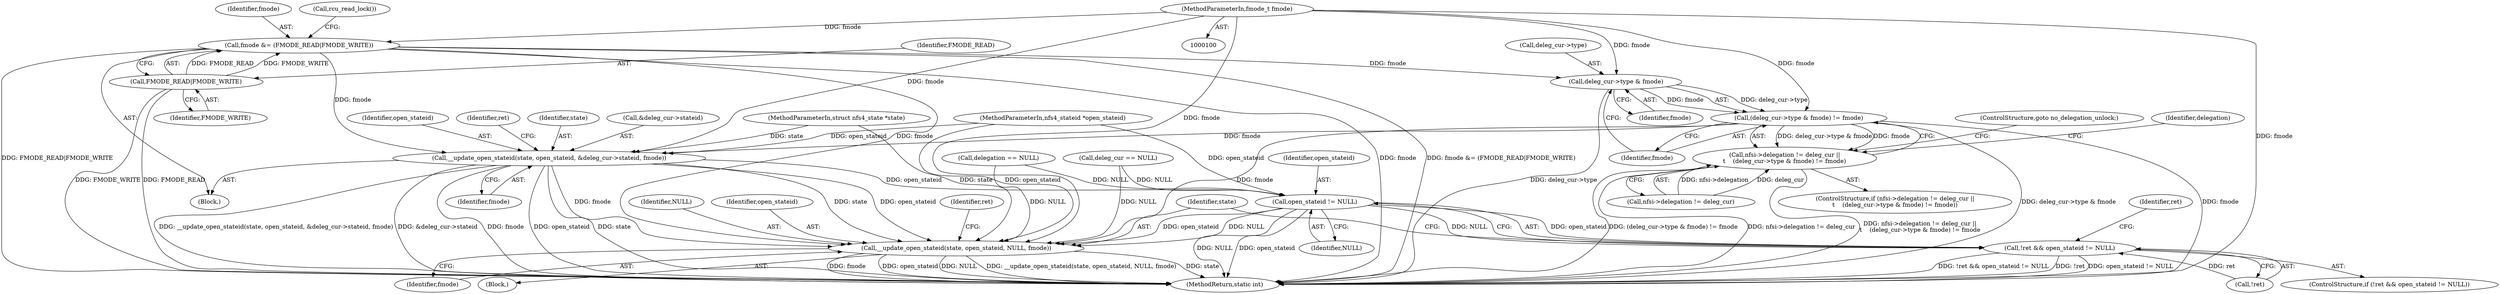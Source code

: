 digraph "0_linux_dc0b027dfadfcb8a5504f7d8052754bf8d501ab9_25@pointer" {
"1000148" [label="(Call,deleg_cur->type & fmode)"];
"1000118" [label="(Call,fmode &= (FMODE_READ|FMODE_WRITE))"];
"1000104" [label="(MethodParameterIn,fmode_t fmode)"];
"1000120" [label="(Call,FMODE_READ|FMODE_WRITE)"];
"1000147" [label="(Call,(deleg_cur->type & fmode) != fmode)"];
"1000141" [label="(Call,nfsi->delegation != deleg_cur ||\n\t    (deleg_cur->type & fmode) != fmode)"];
"1000182" [label="(Call,__update_open_stateid(state, open_stateid, &deleg_cur->stateid, fmode))"];
"1000205" [label="(Call,open_stateid != NULL)"];
"1000202" [label="(Call,!ret && open_stateid != NULL)"];
"1000209" [label="(Call,__update_open_stateid(state, open_stateid, NULL, fmode))"];
"1000105" [label="(Block,)"];
"1000189" [label="(Identifier,fmode)"];
"1000211" [label="(Identifier,open_stateid)"];
"1000219" [label="(MethodReturn,static int)"];
"1000104" [label="(MethodParameterIn,fmode_t fmode)"];
"1000157" [label="(Identifier,delegation)"];
"1000202" [label="(Call,!ret && open_stateid != NULL)"];
"1000207" [label="(Identifier,NULL)"];
"1000131" [label="(Call,deleg_cur == NULL)"];
"1000191" [label="(Identifier,ret)"];
"1000152" [label="(Identifier,fmode)"];
"1000119" [label="(Identifier,fmode)"];
"1000182" [label="(Call,__update_open_stateid(state, open_stateid, &deleg_cur->stateid, fmode))"];
"1000209" [label="(Call,__update_open_stateid(state, open_stateid, NULL, fmode))"];
"1000156" [label="(Call,delegation == NULL)"];
"1000201" [label="(ControlStructure,if (!ret && open_stateid != NULL))"];
"1000142" [label="(Call,nfsi->delegation != deleg_cur)"];
"1000153" [label="(Identifier,fmode)"];
"1000123" [label="(Call,rcu_read_lock())"];
"1000208" [label="(Block,)"];
"1000212" [label="(Identifier,NULL)"];
"1000206" [label="(Identifier,open_stateid)"];
"1000218" [label="(Identifier,ret)"];
"1000141" [label="(Call,nfsi->delegation != deleg_cur ||\n\t    (deleg_cur->type & fmode) != fmode)"];
"1000121" [label="(Identifier,FMODE_READ)"];
"1000184" [label="(Identifier,open_stateid)"];
"1000215" [label="(Identifier,ret)"];
"1000148" [label="(Call,deleg_cur->type & fmode)"];
"1000183" [label="(Identifier,state)"];
"1000203" [label="(Call,!ret)"];
"1000213" [label="(Identifier,fmode)"];
"1000120" [label="(Call,FMODE_READ|FMODE_WRITE)"];
"1000140" [label="(ControlStructure,if (nfsi->delegation != deleg_cur ||\n\t    (deleg_cur->type & fmode) != fmode))"];
"1000185" [label="(Call,&deleg_cur->stateid)"];
"1000101" [label="(MethodParameterIn,struct nfs4_state *state)"];
"1000210" [label="(Identifier,state)"];
"1000154" [label="(ControlStructure,goto no_delegation_unlock;)"];
"1000102" [label="(MethodParameterIn,nfs4_stateid *open_stateid)"];
"1000122" [label="(Identifier,FMODE_WRITE)"];
"1000149" [label="(Call,deleg_cur->type)"];
"1000118" [label="(Call,fmode &= (FMODE_READ|FMODE_WRITE))"];
"1000147" [label="(Call,(deleg_cur->type & fmode) != fmode)"];
"1000205" [label="(Call,open_stateid != NULL)"];
"1000148" -> "1000147"  [label="AST: "];
"1000148" -> "1000152"  [label="CFG: "];
"1000149" -> "1000148"  [label="AST: "];
"1000152" -> "1000148"  [label="AST: "];
"1000153" -> "1000148"  [label="CFG: "];
"1000148" -> "1000219"  [label="DDG: deleg_cur->type"];
"1000148" -> "1000147"  [label="DDG: deleg_cur->type"];
"1000148" -> "1000147"  [label="DDG: fmode"];
"1000118" -> "1000148"  [label="DDG: fmode"];
"1000104" -> "1000148"  [label="DDG: fmode"];
"1000118" -> "1000105"  [label="AST: "];
"1000118" -> "1000120"  [label="CFG: "];
"1000119" -> "1000118"  [label="AST: "];
"1000120" -> "1000118"  [label="AST: "];
"1000123" -> "1000118"  [label="CFG: "];
"1000118" -> "1000219"  [label="DDG: fmode &= (FMODE_READ|FMODE_WRITE)"];
"1000118" -> "1000219"  [label="DDG: FMODE_READ|FMODE_WRITE"];
"1000118" -> "1000219"  [label="DDG: fmode"];
"1000104" -> "1000118"  [label="DDG: fmode"];
"1000120" -> "1000118"  [label="DDG: FMODE_READ"];
"1000120" -> "1000118"  [label="DDG: FMODE_WRITE"];
"1000118" -> "1000182"  [label="DDG: fmode"];
"1000118" -> "1000209"  [label="DDG: fmode"];
"1000104" -> "1000100"  [label="AST: "];
"1000104" -> "1000219"  [label="DDG: fmode"];
"1000104" -> "1000147"  [label="DDG: fmode"];
"1000104" -> "1000182"  [label="DDG: fmode"];
"1000104" -> "1000209"  [label="DDG: fmode"];
"1000120" -> "1000122"  [label="CFG: "];
"1000121" -> "1000120"  [label="AST: "];
"1000122" -> "1000120"  [label="AST: "];
"1000120" -> "1000219"  [label="DDG: FMODE_READ"];
"1000120" -> "1000219"  [label="DDG: FMODE_WRITE"];
"1000147" -> "1000141"  [label="AST: "];
"1000147" -> "1000153"  [label="CFG: "];
"1000153" -> "1000147"  [label="AST: "];
"1000141" -> "1000147"  [label="CFG: "];
"1000147" -> "1000219"  [label="DDG: deleg_cur->type & fmode"];
"1000147" -> "1000219"  [label="DDG: fmode"];
"1000147" -> "1000141"  [label="DDG: deleg_cur->type & fmode"];
"1000147" -> "1000141"  [label="DDG: fmode"];
"1000147" -> "1000182"  [label="DDG: fmode"];
"1000147" -> "1000209"  [label="DDG: fmode"];
"1000141" -> "1000140"  [label="AST: "];
"1000141" -> "1000142"  [label="CFG: "];
"1000142" -> "1000141"  [label="AST: "];
"1000154" -> "1000141"  [label="CFG: "];
"1000157" -> "1000141"  [label="CFG: "];
"1000141" -> "1000219"  [label="DDG: nfsi->delegation != deleg_cur"];
"1000141" -> "1000219"  [label="DDG: nfsi->delegation != deleg_cur ||\n\t    (deleg_cur->type & fmode) != fmode"];
"1000141" -> "1000219"  [label="DDG: (deleg_cur->type & fmode) != fmode"];
"1000142" -> "1000141"  [label="DDG: nfsi->delegation"];
"1000142" -> "1000141"  [label="DDG: deleg_cur"];
"1000182" -> "1000105"  [label="AST: "];
"1000182" -> "1000189"  [label="CFG: "];
"1000183" -> "1000182"  [label="AST: "];
"1000184" -> "1000182"  [label="AST: "];
"1000185" -> "1000182"  [label="AST: "];
"1000189" -> "1000182"  [label="AST: "];
"1000191" -> "1000182"  [label="CFG: "];
"1000182" -> "1000219"  [label="DDG: &deleg_cur->stateid"];
"1000182" -> "1000219"  [label="DDG: __update_open_stateid(state, open_stateid, &deleg_cur->stateid, fmode)"];
"1000182" -> "1000219"  [label="DDG: fmode"];
"1000182" -> "1000219"  [label="DDG: open_stateid"];
"1000182" -> "1000219"  [label="DDG: state"];
"1000101" -> "1000182"  [label="DDG: state"];
"1000102" -> "1000182"  [label="DDG: open_stateid"];
"1000182" -> "1000205"  [label="DDG: open_stateid"];
"1000182" -> "1000209"  [label="DDG: state"];
"1000182" -> "1000209"  [label="DDG: open_stateid"];
"1000182" -> "1000209"  [label="DDG: fmode"];
"1000205" -> "1000202"  [label="AST: "];
"1000205" -> "1000207"  [label="CFG: "];
"1000206" -> "1000205"  [label="AST: "];
"1000207" -> "1000205"  [label="AST: "];
"1000202" -> "1000205"  [label="CFG: "];
"1000205" -> "1000219"  [label="DDG: open_stateid"];
"1000205" -> "1000219"  [label="DDG: NULL"];
"1000205" -> "1000202"  [label="DDG: open_stateid"];
"1000205" -> "1000202"  [label="DDG: NULL"];
"1000102" -> "1000205"  [label="DDG: open_stateid"];
"1000156" -> "1000205"  [label="DDG: NULL"];
"1000131" -> "1000205"  [label="DDG: NULL"];
"1000205" -> "1000209"  [label="DDG: open_stateid"];
"1000205" -> "1000209"  [label="DDG: NULL"];
"1000202" -> "1000201"  [label="AST: "];
"1000202" -> "1000203"  [label="CFG: "];
"1000203" -> "1000202"  [label="AST: "];
"1000210" -> "1000202"  [label="CFG: "];
"1000218" -> "1000202"  [label="CFG: "];
"1000202" -> "1000219"  [label="DDG: !ret"];
"1000202" -> "1000219"  [label="DDG: open_stateid != NULL"];
"1000202" -> "1000219"  [label="DDG: !ret && open_stateid != NULL"];
"1000203" -> "1000202"  [label="DDG: ret"];
"1000209" -> "1000208"  [label="AST: "];
"1000209" -> "1000213"  [label="CFG: "];
"1000210" -> "1000209"  [label="AST: "];
"1000211" -> "1000209"  [label="AST: "];
"1000212" -> "1000209"  [label="AST: "];
"1000213" -> "1000209"  [label="AST: "];
"1000215" -> "1000209"  [label="CFG: "];
"1000209" -> "1000219"  [label="DDG: NULL"];
"1000209" -> "1000219"  [label="DDG: __update_open_stateid(state, open_stateid, NULL, fmode)"];
"1000209" -> "1000219"  [label="DDG: state"];
"1000209" -> "1000219"  [label="DDG: fmode"];
"1000209" -> "1000219"  [label="DDG: open_stateid"];
"1000101" -> "1000209"  [label="DDG: state"];
"1000102" -> "1000209"  [label="DDG: open_stateid"];
"1000156" -> "1000209"  [label="DDG: NULL"];
"1000131" -> "1000209"  [label="DDG: NULL"];
}
